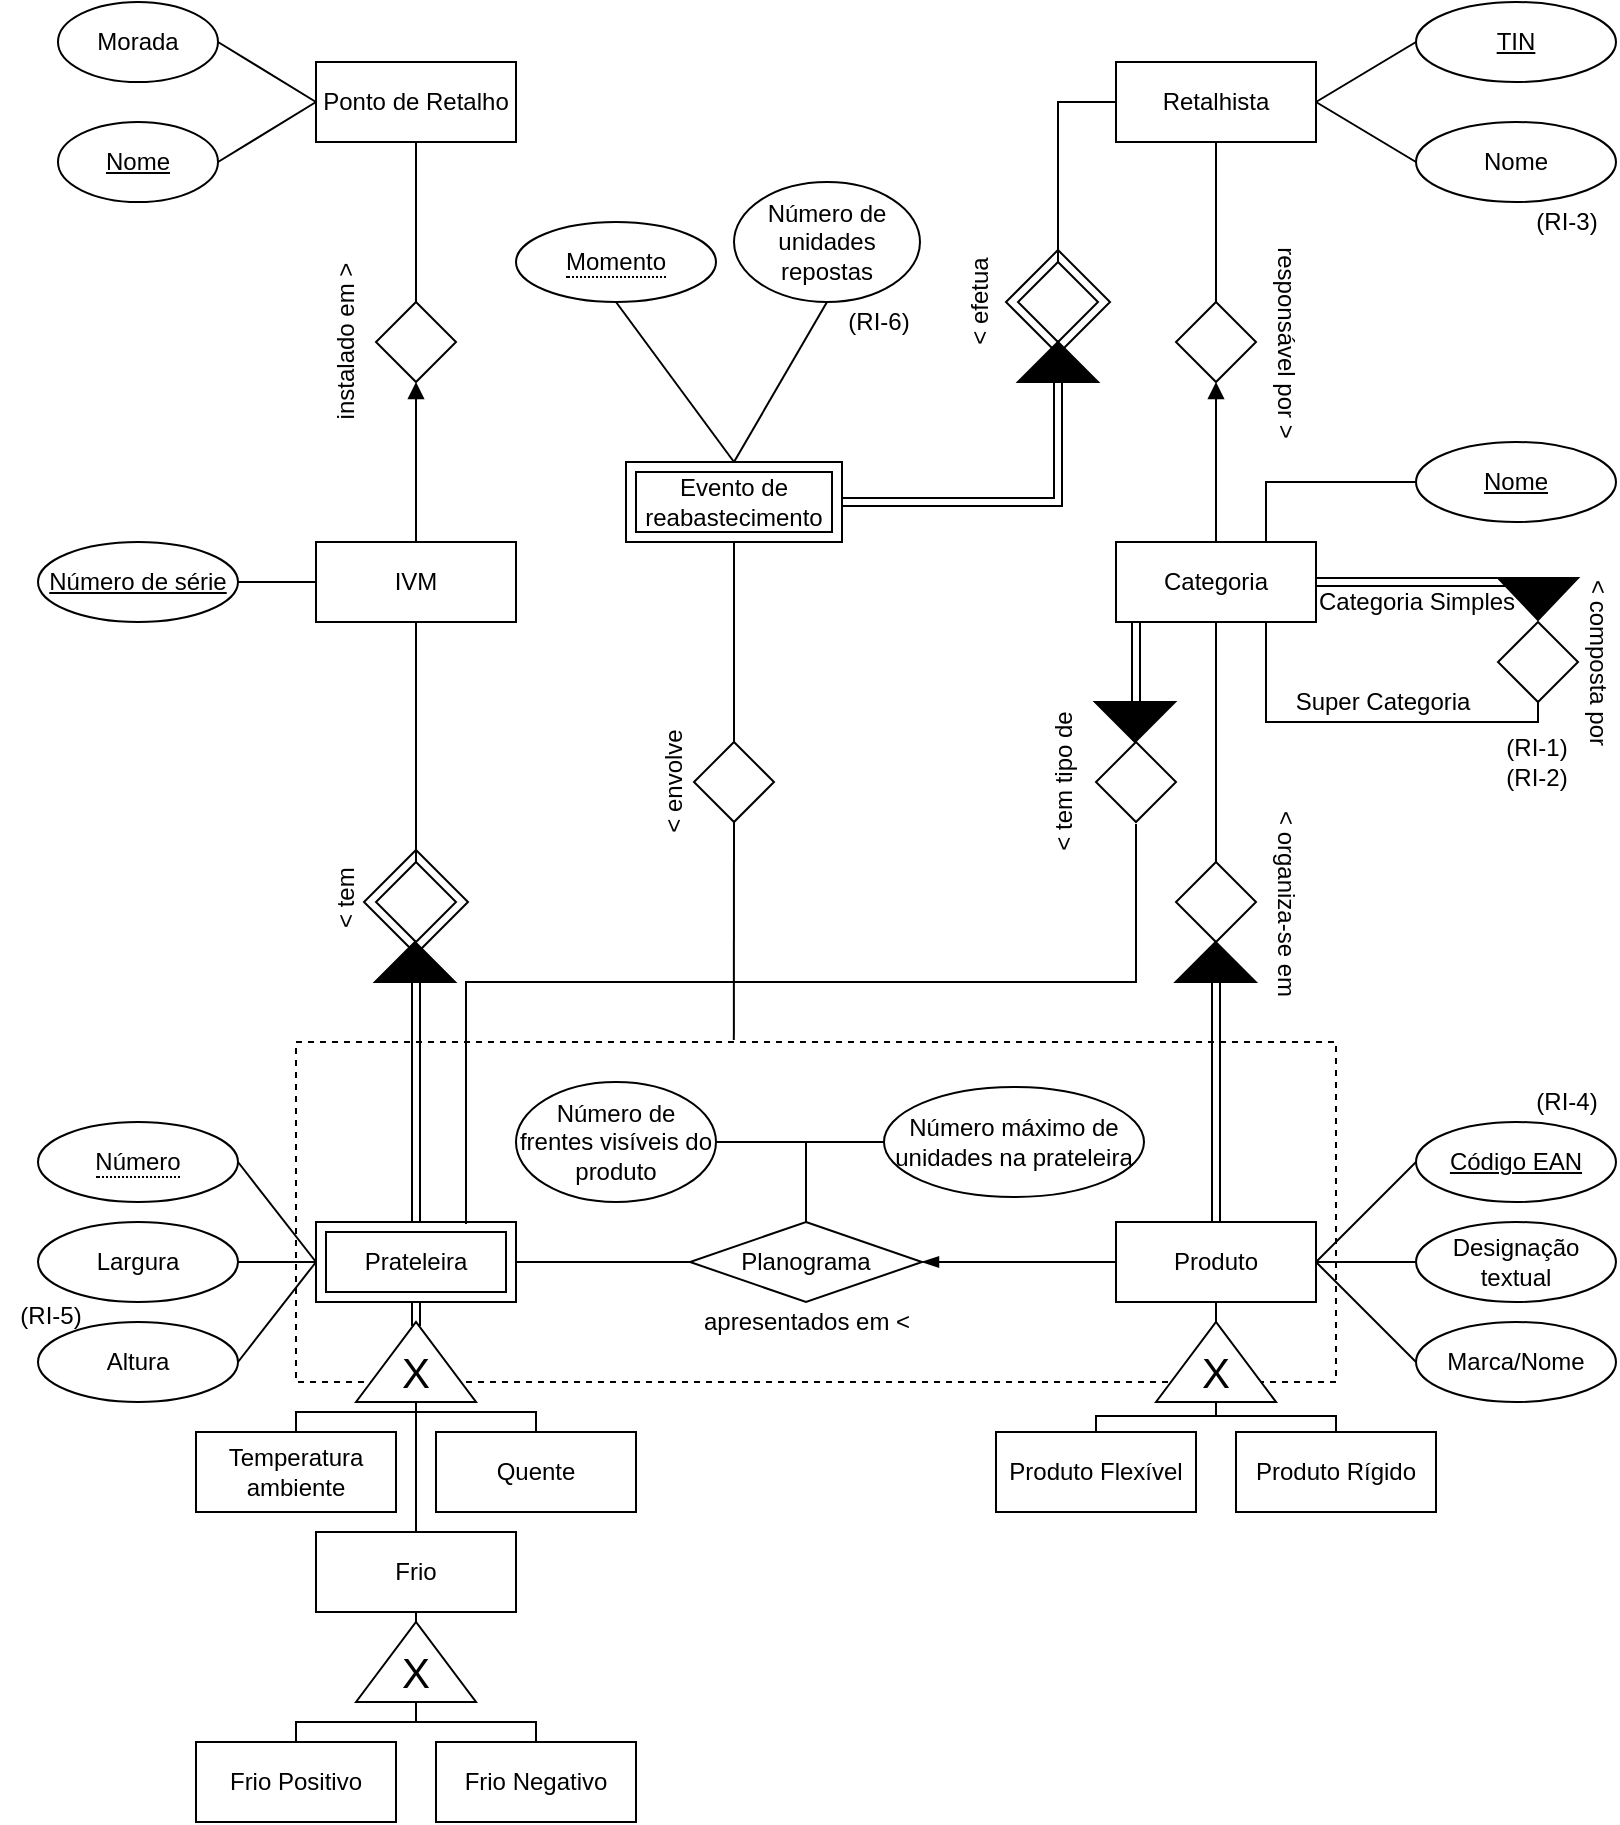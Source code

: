 <mxfile version="18.1.3" type="onedrive"><diagram id="QhGVDh8WzFcX7Islgv69" name="Page-1"><mxGraphModel grid="1" page="1" gridSize="10" guides="1" tooltips="1" connect="1" arrows="1" fold="1" pageScale="1" pageWidth="827" pageHeight="1169" math="0" shadow="0"><root><mxCell id="0"/><mxCell id="1" parent="0"/><mxCell id="woYghEi_K-ek2vVddmrk-4" value="" style="rhombus;whiteSpace=wrap;html=1;" vertex="1" parent="1"><mxGeometry x="503" y="254" width="52" height="52" as="geometry"/></mxCell><mxCell id="woYghEi_K-ek2vVddmrk-3" value="" style="rhombus;whiteSpace=wrap;html=1;" vertex="1" parent="1"><mxGeometry x="182" y="554" width="52" height="52" as="geometry"/></mxCell><mxCell id="_OHr9AYeEkgx-sSo9YIm-2" value="" style="whiteSpace=wrap;html=1;align=center;dashed=1;glass=0;fillColor=none;" vertex="1" parent="1"><mxGeometry x="148" y="650" width="520" height="170" as="geometry"/></mxCell><mxCell id="6gniBgnM8g4DLwfCzwTO-9" value="" style="endArrow=none;html=1;rounded=0;entryX=1;entryY=0.5;entryDx=0;entryDy=0;exitX=0;exitY=0.5;exitDx=0;exitDy=0;startArrow=none;" edge="1" parent="1" source="6gniBgnM8g4DLwfCzwTO-57" target="6gniBgnM8g4DLwfCzwTO-47"><mxGeometry width="50" height="50" relative="1" as="geometry"><mxPoint x="208" y="-55" as="sourcePoint"/><mxPoint x="208" y="-115" as="targetPoint"/><Array as="points"/></mxGeometry></mxCell><mxCell id="6gniBgnM8g4DLwfCzwTO-10" value="" style="rhombus;whiteSpace=wrap;html=1;" vertex="1" parent="1"><mxGeometry x="188" y="280" width="40" height="40" as="geometry"/></mxCell><mxCell id="6gniBgnM8g4DLwfCzwTO-12" value="" style="endArrow=block;html=1;rounded=0;exitX=0.5;exitY=0;exitDx=0;exitDy=0;entryX=0.5;entryY=1;entryDx=0;entryDy=0;" edge="1" parent="1" source="6gniBgnM8g4DLwfCzwTO-57" target="6gniBgnM8g4DLwfCzwTO-10"><mxGeometry width="50" height="50" relative="1" as="geometry"><mxPoint x="258" y="45" as="sourcePoint"/><mxPoint x="208" y="340" as="targetPoint"/></mxGeometry></mxCell><mxCell id="6gniBgnM8g4DLwfCzwTO-15" value="instalado em &amp;gt;" style="text;html=1;align=center;verticalAlign=middle;resizable=0;points=[];autosize=1;strokeColor=none;fillColor=none;rotation=270;" vertex="1" parent="1"><mxGeometry x="128" y="290" width="90" height="20" as="geometry"/></mxCell><mxCell id="6gniBgnM8g4DLwfCzwTO-18" value="" style="endArrow=none;html=1;rounded=0;entryX=0;entryY=0.5;entryDx=0;entryDy=0;exitX=1;exitY=0.5;exitDx=0;exitDy=0;" edge="1" parent="1" source="6gniBgnM8g4DLwfCzwTO-49" target="6gniBgnM8g4DLwfCzwTO-58"><mxGeometry width="50" height="50" relative="1" as="geometry"><mxPoint x="478" y="-35" as="sourcePoint"/><mxPoint x="488" y="25" as="targetPoint"/></mxGeometry></mxCell><mxCell id="6gniBgnM8g4DLwfCzwTO-20" value="" style="endArrow=none;html=1;rounded=0;entryX=1;entryY=0.5;entryDx=0;entryDy=0;exitX=0;exitY=0.5;exitDx=0;exitDy=0;" edge="1" parent="1" source="6gniBgnM8g4DLwfCzwTO-58" target="6gniBgnM8g4DLwfCzwTO-50"><mxGeometry width="50" height="50" relative="1" as="geometry"><mxPoint x="548" y="25" as="sourcePoint"/><mxPoint x="568" y="-35" as="targetPoint"/></mxGeometry></mxCell><mxCell id="6gniBgnM8g4DLwfCzwTO-27" value="" style="endArrow=none;html=1;rounded=0;entryX=0.5;entryY=0;entryDx=0;entryDy=0;shape=link;" edge="1" parent="1" target="6gniBgnM8g4DLwfCzwTO-52"><mxGeometry width="50" height="50" relative="1" as="geometry"><mxPoint x="208" y="620" as="sourcePoint"/><mxPoint x="189" y="730" as="targetPoint"/></mxGeometry></mxCell><mxCell id="6gniBgnM8g4DLwfCzwTO-31" value="&lt;div&gt;&amp;nbsp;&amp;lt; tem&lt;br&gt;&lt;/div&gt;" style="text;html=1;align=center;verticalAlign=middle;resizable=0;points=[];autosize=1;strokeColor=none;fillColor=none;rotation=270;" vertex="1" parent="1"><mxGeometry x="148" y="570" width="50" height="20" as="geometry"/></mxCell><mxCell id="6gniBgnM8g4DLwfCzwTO-33" value="" style="endArrow=none;html=1;rounded=0;entryX=0.5;entryY=1;entryDx=0;entryDy=0;exitX=0.5;exitY=0;exitDx=0;exitDy=0;" edge="1" parent="1" source="6gniBgnM8g4DLwfCzwTO-10" target="6gniBgnM8g4DLwfCzwTO-58"><mxGeometry width="50" height="50" relative="1" as="geometry"><mxPoint x="383" y="44.5" as="sourcePoint"/><mxPoint x="463" y="45" as="targetPoint"/></mxGeometry></mxCell><mxCell id="6gniBgnM8g4DLwfCzwTO-37" value="" style="endArrow=none;html=1;rounded=0;fontColor=none;entryX=1;entryY=0.5;entryDx=0;entryDy=0;exitX=0;exitY=0.5;exitDx=0;exitDy=0;" edge="1" parent="1" source="6gniBgnM8g4DLwfCzwTO-52" target="6gniBgnM8g4DLwfCzwTO-54"><mxGeometry width="50" height="50" relative="1" as="geometry"><mxPoint x="260.5" y="765" as="sourcePoint"/><mxPoint x="305.5" y="710" as="targetPoint"/></mxGeometry></mxCell><mxCell id="6gniBgnM8g4DLwfCzwTO-38" value="" style="endArrow=none;html=1;rounded=0;fontColor=none;entryX=1;entryY=0.5;entryDx=0;entryDy=0;exitX=0;exitY=0.5;exitDx=0;exitDy=0;" edge="1" parent="1" source="6gniBgnM8g4DLwfCzwTO-52" target="6gniBgnM8g4DLwfCzwTO-55"><mxGeometry width="50" height="50" relative="1" as="geometry"><mxPoint x="260.5" y="765" as="sourcePoint"/><mxPoint x="305.5" y="765" as="targetPoint"/><Array as="points"/></mxGeometry></mxCell><mxCell id="6gniBgnM8g4DLwfCzwTO-40" value="" style="endArrow=none;html=1;rounded=0;fontColor=none;entryX=1;entryY=0.5;entryDx=0;entryDy=0;exitX=0;exitY=0.5;exitDx=0;exitDy=0;" edge="1" parent="1" source="6gniBgnM8g4DLwfCzwTO-52" target="6gniBgnM8g4DLwfCzwTO-56"><mxGeometry width="50" height="50" relative="1" as="geometry"><mxPoint x="260.5" y="765" as="sourcePoint"/><mxPoint x="305.5" y="820" as="targetPoint"/></mxGeometry></mxCell><mxCell id="6gniBgnM8g4DLwfCzwTO-47" value="Número de série" style="ellipse;whiteSpace=wrap;html=1;align=center;fontStyle=4;labelBackgroundColor=none;labelBorderColor=none;fontColor=none;" vertex="1" parent="1"><mxGeometry x="19" y="400" width="100" height="40" as="geometry"/></mxCell><mxCell id="6gniBgnM8g4DLwfCzwTO-49" value="&lt;div&gt;Nome&lt;/div&gt;" style="ellipse;whiteSpace=wrap;html=1;align=center;fontStyle=4;labelBackgroundColor=none;labelBorderColor=none;fontColor=none;" vertex="1" parent="1"><mxGeometry x="29" y="190" width="80" height="40" as="geometry"/></mxCell><mxCell id="6gniBgnM8g4DLwfCzwTO-50" value="Morada" style="ellipse;whiteSpace=wrap;html=1;align=center;labelBackgroundColor=none;labelBorderColor=none;fontColor=none;" vertex="1" parent="1"><mxGeometry x="29" y="130" width="80" height="40" as="geometry"/></mxCell><mxCell id="6gniBgnM8g4DLwfCzwTO-52" value="&lt;div&gt;Prateleira&lt;/div&gt;" style="shape=ext;margin=3;double=1;whiteSpace=wrap;html=1;align=center;labelBackgroundColor=none;labelBorderColor=none;fontColor=none;" vertex="1" parent="1"><mxGeometry x="158" y="740" width="100" height="40" as="geometry"/></mxCell><mxCell id="6gniBgnM8g4DLwfCzwTO-54" value="&lt;span style=&quot;border-bottom: 1px dotted&quot;&gt;Número&lt;br&gt;&lt;/span&gt;" style="ellipse;whiteSpace=wrap;html=1;align=center;labelBackgroundColor=none;labelBorderColor=none;fontColor=none;" vertex="1" parent="1"><mxGeometry x="19" y="690" width="100" height="40" as="geometry"/></mxCell><mxCell id="6gniBgnM8g4DLwfCzwTO-55" value="Largura" style="ellipse;whiteSpace=wrap;html=1;align=center;labelBackgroundColor=none;labelBorderColor=none;fontColor=none;" vertex="1" parent="1"><mxGeometry x="19" y="740" width="100" height="40" as="geometry"/></mxCell><mxCell id="6gniBgnM8g4DLwfCzwTO-56" value="Altura" style="ellipse;whiteSpace=wrap;html=1;align=center;labelBackgroundColor=none;labelBorderColor=none;fontColor=none;" vertex="1" parent="1"><mxGeometry x="19" y="790" width="100" height="40" as="geometry"/></mxCell><mxCell id="6gniBgnM8g4DLwfCzwTO-58" value="Ponto de Retalho" style="whiteSpace=wrap;html=1;align=center;labelBackgroundColor=none;labelBorderColor=none;fontColor=none;" vertex="1" parent="1"><mxGeometry x="158" y="160" width="100" height="40" as="geometry"/></mxCell><mxCell id="6gniBgnM8g4DLwfCzwTO-70" value="" style="group" connectable="0" vertex="1" parent="1"><mxGeometry x="178" y="790" width="60" height="40" as="geometry"/></mxCell><mxCell id="6gniBgnM8g4DLwfCzwTO-66" value="" style="verticalLabelPosition=bottom;verticalAlign=top;html=1;shape=mxgraph.basic.acute_triangle;dx=0.5;labelBackgroundColor=none;labelBorderColor=none;fontColor=default;" vertex="1" parent="6gniBgnM8g4DLwfCzwTO-70"><mxGeometry width="60" height="40" as="geometry"/></mxCell><mxCell id="6gniBgnM8g4DLwfCzwTO-71" value="X" style="text;html=1;strokeColor=none;fillColor=none;align=center;verticalAlign=middle;whiteSpace=wrap;rounded=0;labelBackgroundColor=none;labelBorderColor=none;fontSize=21;fontColor=default;" vertex="1" parent="6gniBgnM8g4DLwfCzwTO-70"><mxGeometry y="10" width="60" height="30" as="geometry"/></mxCell><mxCell id="6gniBgnM8g4DLwfCzwTO-72" value="" style="endArrow=none;html=1;rounded=0;fontSize=21;fontColor=default;entryX=0.5;entryY=1;entryDx=0;entryDy=0;" edge="1" parent="1" source="6gniBgnM8g4DLwfCzwTO-74" target="6gniBgnM8g4DLwfCzwTO-71"><mxGeometry width="50" height="50" relative="1" as="geometry"><mxPoint x="148" y="885" as="sourcePoint"/><mxPoint x="218" y="845" as="targetPoint"/><Array as="points"><mxPoint x="148" y="835"/><mxPoint x="208" y="835"/></Array></mxGeometry></mxCell><mxCell id="6gniBgnM8g4DLwfCzwTO-74" value="&lt;div&gt;Temperatura ambiente&lt;br&gt;&lt;/div&gt;" style="whiteSpace=wrap;html=1;align=center;labelBackgroundColor=none;labelBorderColor=none;fontSize=12;fontColor=default;" vertex="1" parent="1"><mxGeometry x="98" y="845" width="100" height="40" as="geometry"/></mxCell><mxCell id="6gniBgnM8g4DLwfCzwTO-75" value="Quente" style="whiteSpace=wrap;html=1;align=center;labelBackgroundColor=none;labelBorderColor=none;fontSize=12;fontColor=default;" vertex="1" parent="1"><mxGeometry x="218" y="845" width="100" height="40" as="geometry"/></mxCell><mxCell id="6gniBgnM8g4DLwfCzwTO-76" value="" style="endArrow=none;html=1;rounded=0;fontSize=12;fontColor=default;exitX=0.5;exitY=0;exitDx=0;exitDy=0;" edge="1" parent="1" source="6gniBgnM8g4DLwfCzwTO-75"><mxGeometry width="50" height="50" relative="1" as="geometry"><mxPoint x="338" y="865" as="sourcePoint"/><mxPoint x="208" y="830" as="targetPoint"/><Array as="points"><mxPoint x="268" y="835"/><mxPoint x="208" y="835"/></Array></mxGeometry></mxCell><mxCell id="6gniBgnM8g4DLwfCzwTO-77" value="" style="endArrow=none;html=1;rounded=0;fontSize=12;fontColor=default;startArrow=none;" edge="1" parent="1" source="6gniBgnM8g4DLwfCzwTO-78"><mxGeometry width="50" height="50" relative="1" as="geometry"><mxPoint x="208" y="965" as="sourcePoint"/><mxPoint x="208" y="830" as="targetPoint"/></mxGeometry></mxCell><mxCell id="6gniBgnM8g4DLwfCzwTO-80" value="&lt;div&gt;Frio Positivo&lt;/div&gt;" style="whiteSpace=wrap;html=1;align=center;labelBackgroundColor=none;labelBorderColor=none;fontSize=12;fontColor=default;" vertex="1" parent="1"><mxGeometry x="98" y="1000" width="100" height="40" as="geometry"/></mxCell><mxCell id="6gniBgnM8g4DLwfCzwTO-82" value="Frio Negativo" style="whiteSpace=wrap;html=1;align=center;labelBackgroundColor=none;labelBorderColor=none;fontSize=12;fontColor=default;direction=west;" vertex="1" parent="1"><mxGeometry x="218" y="1000" width="100" height="40" as="geometry"/></mxCell><mxCell id="6gniBgnM8g4DLwfCzwTO-84" value="" style="group" connectable="0" vertex="1" parent="1"><mxGeometry x="178" y="940" width="60" height="40" as="geometry"/></mxCell><mxCell id="6gniBgnM8g4DLwfCzwTO-85" value="" style="verticalLabelPosition=bottom;verticalAlign=top;html=1;shape=mxgraph.basic.acute_triangle;dx=0.5;labelBackgroundColor=none;labelBorderColor=none;fontColor=default;" vertex="1" parent="6gniBgnM8g4DLwfCzwTO-84"><mxGeometry width="60" height="40" as="geometry"/></mxCell><mxCell id="6gniBgnM8g4DLwfCzwTO-86" value="X" style="text;html=1;strokeColor=none;fillColor=none;align=center;verticalAlign=middle;whiteSpace=wrap;rounded=0;labelBackgroundColor=none;labelBorderColor=none;fontSize=21;fontColor=default;" vertex="1" parent="6gniBgnM8g4DLwfCzwTO-84"><mxGeometry y="10" width="60" height="30" as="geometry"/></mxCell><mxCell id="6gniBgnM8g4DLwfCzwTO-87" value="" style="endArrow=none;html=1;rounded=0;fontSize=12;fontColor=default;exitX=0.5;exitY=0;exitDx=0;exitDy=0;entryX=0.5;entryY=1;entryDx=0;entryDy=0;" edge="1" parent="1" source="6gniBgnM8g4DLwfCzwTO-80" target="6gniBgnM8g4DLwfCzwTO-86"><mxGeometry width="50" height="50" relative="1" as="geometry"><mxPoint x="158" y="1040" as="sourcePoint"/><mxPoint x="208" y="990" as="targetPoint"/><Array as="points"><mxPoint x="148" y="990"/><mxPoint x="208" y="990"/></Array></mxGeometry></mxCell><mxCell id="6gniBgnM8g4DLwfCzwTO-78" value="Frio" style="whiteSpace=wrap;html=1;align=center;labelBackgroundColor=none;labelBorderColor=none;fontSize=12;fontColor=default;direction=west;" vertex="1" parent="1"><mxGeometry x="158" y="895" width="100" height="40" as="geometry"/></mxCell><mxCell id="6gniBgnM8g4DLwfCzwTO-89" value="" style="endArrow=none;html=1;rounded=0;fontSize=12;fontColor=default;entryX=0.5;entryY=1;entryDx=0;entryDy=0;" edge="1" parent="1" target="6gniBgnM8g4DLwfCzwTO-86"><mxGeometry width="50" height="50" relative="1" as="geometry"><mxPoint x="268" y="1000" as="sourcePoint"/><mxPoint x="208" y="990" as="targetPoint"/><Array as="points"><mxPoint x="268" y="990"/><mxPoint x="208" y="990"/></Array></mxGeometry></mxCell><mxCell id="6gniBgnM8g4DLwfCzwTO-93" value="Produto" style="whiteSpace=wrap;html=1;align=center;labelBackgroundColor=none;labelBorderColor=none;fontSize=12;fontColor=default;" vertex="1" parent="1"><mxGeometry x="558" y="740" width="100" height="40" as="geometry"/></mxCell><mxCell id="6gniBgnM8g4DLwfCzwTO-94" value="&lt;div&gt;Código EAN&lt;/div&gt;" style="ellipse;whiteSpace=wrap;html=1;align=center;fontStyle=4;labelBackgroundColor=none;labelBorderColor=none;fontSize=12;fontColor=default;" vertex="1" parent="1"><mxGeometry x="708" y="690" width="100" height="40" as="geometry"/></mxCell><mxCell id="6gniBgnM8g4DLwfCzwTO-96" value="Designação textual" style="ellipse;whiteSpace=wrap;html=1;align=center;labelBackgroundColor=none;labelBorderColor=none;fontSize=12;fontColor=default;" vertex="1" parent="1"><mxGeometry x="708" y="740" width="100" height="40" as="geometry"/></mxCell><mxCell id="6gniBgnM8g4DLwfCzwTO-97" value="Marca/Nome" style="ellipse;whiteSpace=wrap;html=1;align=center;labelBackgroundColor=none;labelBorderColor=none;fontSize=12;fontColor=default;" vertex="1" parent="1"><mxGeometry x="708" y="790" width="100" height="40" as="geometry"/></mxCell><mxCell id="6gniBgnM8g4DLwfCzwTO-101" value="" style="endArrow=none;html=1;rounded=0;fontColor=none;entryX=0;entryY=0.5;entryDx=0;entryDy=0;exitX=1;exitY=0.5;exitDx=0;exitDy=0;" edge="1" parent="1"><mxGeometry width="50" height="50" relative="1" as="geometry"><mxPoint x="658" y="760" as="sourcePoint"/><mxPoint x="708" y="710" as="targetPoint"/></mxGeometry></mxCell><mxCell id="6gniBgnM8g4DLwfCzwTO-102" value="" style="endArrow=none;html=1;rounded=0;fontColor=none;entryX=0;entryY=0.5;entryDx=0;entryDy=0;exitX=1;exitY=0.5;exitDx=0;exitDy=0;" edge="1" parent="1"><mxGeometry width="50" height="50" relative="1" as="geometry"><mxPoint x="658" y="760" as="sourcePoint"/><mxPoint x="708" y="760" as="targetPoint"/><Array as="points"><mxPoint x="688" y="760"/></Array></mxGeometry></mxCell><mxCell id="6gniBgnM8g4DLwfCzwTO-103" value="" style="endArrow=none;html=1;rounded=0;fontColor=none;entryX=0;entryY=0.5;entryDx=0;entryDy=0;exitX=1;exitY=0.5;exitDx=0;exitDy=0;" edge="1" parent="1"><mxGeometry width="50" height="50" relative="1" as="geometry"><mxPoint x="658" y="760" as="sourcePoint"/><mxPoint x="708" y="810" as="targetPoint"/></mxGeometry></mxCell><mxCell id="6gniBgnM8g4DLwfCzwTO-104" value="" style="group;rotation=180;" connectable="0" vertex="1" parent="1"><mxGeometry x="578" y="790" width="60" height="40" as="geometry"/></mxCell><mxCell id="6gniBgnM8g4DLwfCzwTO-105" value="" style="verticalLabelPosition=bottom;verticalAlign=top;html=1;shape=mxgraph.basic.acute_triangle;dx=0.5;labelBackgroundColor=none;labelBorderColor=none;fontColor=default;" vertex="1" parent="6gniBgnM8g4DLwfCzwTO-104"><mxGeometry width="60" height="40" as="geometry"/></mxCell><mxCell id="6gniBgnM8g4DLwfCzwTO-106" value="X" style="text;html=1;strokeColor=none;fillColor=none;align=center;verticalAlign=middle;whiteSpace=wrap;rounded=0;labelBackgroundColor=none;labelBorderColor=none;fontSize=21;fontColor=default;" vertex="1" parent="6gniBgnM8g4DLwfCzwTO-104"><mxGeometry y="10" width="60" height="30" as="geometry"/></mxCell><mxCell id="6gniBgnM8g4DLwfCzwTO-107" value="Produto Flexível" style="whiteSpace=wrap;html=1;align=center;labelBackgroundColor=none;labelBorderColor=none;fontSize=12;fontColor=default;" vertex="1" parent="1"><mxGeometry x="498" y="845" width="100" height="40" as="geometry"/></mxCell><mxCell id="6gniBgnM8g4DLwfCzwTO-108" value="Produto Rígido" style="whiteSpace=wrap;html=1;align=center;labelBackgroundColor=none;labelBorderColor=none;fontSize=12;fontColor=default;" vertex="1" parent="1"><mxGeometry x="618" y="845" width="100" height="40" as="geometry"/></mxCell><mxCell id="6gniBgnM8g4DLwfCzwTO-109" value="" style="endArrow=none;html=1;rounded=0;fontSize=12;fontColor=default;exitX=0.5;exitY=0;exitDx=0;exitDy=0;" edge="1" parent="1" source="6gniBgnM8g4DLwfCzwTO-108"><mxGeometry width="50" height="50" relative="1" as="geometry"><mxPoint x="669" y="850" as="sourcePoint"/><mxPoint x="608" y="830" as="targetPoint"/><Array as="points"><mxPoint x="668" y="837"/><mxPoint x="629" y="837"/><mxPoint x="608" y="837"/></Array></mxGeometry></mxCell><mxCell id="6gniBgnM8g4DLwfCzwTO-110" value="" style="endArrow=none;html=1;rounded=0;fontSize=12;fontColor=default;startArrow=none;exitX=0.5;exitY=0;exitDx=0;exitDy=0;" edge="1" parent="1" source="6gniBgnM8g4DLwfCzwTO-107"><mxGeometry width="50" height="50" relative="1" as="geometry"><mxPoint x="549" y="850" as="sourcePoint"/><mxPoint x="608" y="830" as="targetPoint"/><Array as="points"><mxPoint x="548" y="837"/><mxPoint x="608" y="837"/></Array></mxGeometry></mxCell><mxCell id="6gniBgnM8g4DLwfCzwTO-128" value="" style="rhombus;whiteSpace=wrap;html=1;" vertex="1" parent="1"><mxGeometry x="588" y="560" width="40" height="40" as="geometry"/></mxCell><mxCell id="6gniBgnM8g4DLwfCzwTO-130" value="" style="endArrow=none;html=1;rounded=0;fontSize=12;fontColor=default;exitX=0.5;exitY=0;exitDx=0;exitDy=0;shape=link;" edge="1" parent="1" source="6gniBgnM8g4DLwfCzwTO-93"><mxGeometry width="50" height="50" relative="1" as="geometry"><mxPoint x="629" y="100" as="sourcePoint"/><mxPoint x="608" y="620" as="targetPoint"/></mxGeometry></mxCell><mxCell id="6gniBgnM8g4DLwfCzwTO-131" value="&lt;div&gt;&amp;lt; organiza-se em&lt;br&gt;&lt;/div&gt;" style="edgeLabel;html=1;align=center;verticalAlign=middle;resizable=0;points=[];fontSize=12;fontColor=default;rotation=90;" connectable="0" vertex="1" parent="6gniBgnM8g4DLwfCzwTO-130"><mxGeometry x="0.533" y="1" relative="1" as="geometry"><mxPoint x="36" y="-68" as="offset"/></mxGeometry></mxCell><mxCell id="uRzcGPV3_fTpoqMCWfn2-1" value="&lt;div&gt;Retalhista&lt;/div&gt;" style="whiteSpace=wrap;html=1;align=center;" vertex="1" parent="1"><mxGeometry x="558" y="160" width="100" height="40" as="geometry"/></mxCell><mxCell id="uRzcGPV3_fTpoqMCWfn2-2" value="&lt;div&gt;Nome&lt;/div&gt;" style="ellipse;whiteSpace=wrap;html=1;align=center;" vertex="1" parent="1"><mxGeometry x="708" y="190" width="100" height="40" as="geometry"/></mxCell><mxCell id="uRzcGPV3_fTpoqMCWfn2-3" value="TIN" style="ellipse;whiteSpace=wrap;html=1;align=center;fontStyle=4;" vertex="1" parent="1"><mxGeometry x="708" y="130" width="100" height="40" as="geometry"/></mxCell><mxCell id="uRzcGPV3_fTpoqMCWfn2-5" value="" style="endArrow=none;html=1;rounded=0;fontColor=none;entryX=0;entryY=0.5;entryDx=0;entryDy=0;exitX=1;exitY=0.5;exitDx=0;exitDy=0;" edge="1" parent="1" source="uRzcGPV3_fTpoqMCWfn2-1" target="uRzcGPV3_fTpoqMCWfn2-3"><mxGeometry width="50" height="50" relative="1" as="geometry"><mxPoint x="658" y="180" as="sourcePoint"/><mxPoint x="708" y="155" as="targetPoint"/></mxGeometry></mxCell><mxCell id="uRzcGPV3_fTpoqMCWfn2-6" value="" style="endArrow=none;html=1;rounded=0;fontColor=none;entryX=0;entryY=0.5;entryDx=0;entryDy=0;exitX=1;exitY=0.5;exitDx=0;exitDy=0;" edge="1" parent="1" source="uRzcGPV3_fTpoqMCWfn2-1" target="uRzcGPV3_fTpoqMCWfn2-2"><mxGeometry width="50" height="50" relative="1" as="geometry"><mxPoint x="658" y="190" as="sourcePoint"/><mxPoint x="708" y="205" as="targetPoint"/></mxGeometry></mxCell><mxCell id="uRzcGPV3_fTpoqMCWfn2-7" value="" style="rhombus;whiteSpace=wrap;html=1;" vertex="1" parent="1"><mxGeometry x="588" y="280" width="40" height="40" as="geometry"/></mxCell><mxCell id="uRzcGPV3_fTpoqMCWfn2-9" value="" style="endArrow=none;html=1;rounded=0;strokeColor=default;exitX=0.5;exitY=0;exitDx=0;exitDy=0;entryX=0.5;entryY=1;entryDx=0;entryDy=0;" edge="1" parent="1" source="uRzcGPV3_fTpoqMCWfn2-7" target="uRzcGPV3_fTpoqMCWfn2-1"><mxGeometry relative="1" as="geometry"><mxPoint x="608" y="120" as="sourcePoint"/><mxPoint x="688" y="200" as="targetPoint"/></mxGeometry></mxCell><mxCell id="uRzcGPV3_fTpoqMCWfn2-13" value="Número de unidades repostas" style="ellipse;whiteSpace=wrap;html=1;align=center;" vertex="1" parent="1"><mxGeometry x="367" y="220" width="93" height="60" as="geometry"/></mxCell><mxCell id="uRzcGPV3_fTpoqMCWfn2-16" value="&lt;div&gt;Planograma&lt;/div&gt;" style="rhombus;whiteSpace=wrap;html=1;" vertex="1" parent="1"><mxGeometry x="345" y="740" width="116" height="40" as="geometry"/></mxCell><mxCell id="uRzcGPV3_fTpoqMCWfn2-17" value="" style="endArrow=none;html=1;rounded=0;entryX=0;entryY=0.5;entryDx=0;entryDy=0;startArrow=blockThin;startFill=1;" edge="1" parent="1" source="uRzcGPV3_fTpoqMCWfn2-16" target="6gniBgnM8g4DLwfCzwTO-93"><mxGeometry width="50" height="50" relative="1" as="geometry"><mxPoint x="383" y="599.5" as="sourcePoint"/><mxPoint x="468" y="600" as="targetPoint"/><Array as="points"/></mxGeometry></mxCell><mxCell id="uRzcGPV3_fTpoqMCWfn2-18" value="apresentados em &amp;lt;" style="text;html=1;align=center;verticalAlign=middle;resizable=0;points=[];autosize=1;strokeColor=none;fillColor=none;" vertex="1" parent="1"><mxGeometry x="343" y="780" width="120" height="20" as="geometry"/></mxCell><mxCell id="uRzcGPV3_fTpoqMCWfn2-19" value="" style="endArrow=none;html=1;rounded=0;exitX=0;exitY=0.5;exitDx=0;exitDy=0;entryX=1;entryY=0.5;entryDx=0;entryDy=0;" edge="1" parent="1" source="uRzcGPV3_fTpoqMCWfn2-16" target="6gniBgnM8g4DLwfCzwTO-52"><mxGeometry width="50" height="50" relative="1" as="geometry"><mxPoint x="393" y="610" as="sourcePoint"/><mxPoint x="238" y="740" as="targetPoint"/><Array as="points"/></mxGeometry></mxCell><mxCell id="6gniBgnM8g4DLwfCzwTO-26" value="" style="rhombus;whiteSpace=wrap;html=1;" vertex="1" parent="1"><mxGeometry x="188" y="560" width="40" height="40" as="geometry"/></mxCell><mxCell id="_OHr9AYeEkgx-sSo9YIm-5" value="Número de frentes visíveis do produto" style="ellipse;whiteSpace=wrap;html=1;align=center;glass=0;fillColor=none;" vertex="1" parent="1"><mxGeometry x="258" y="670" width="100" height="60" as="geometry"/></mxCell><mxCell id="_OHr9AYeEkgx-sSo9YIm-6" value="Número máximo de unidades na prateleira" style="ellipse;whiteSpace=wrap;html=1;align=center;glass=0;fillColor=none;" vertex="1" parent="1"><mxGeometry x="442" y="672.5" width="130" height="55" as="geometry"/></mxCell><mxCell id="_OHr9AYeEkgx-sSo9YIm-7" value="" style="endArrow=none;html=1;rounded=0;exitX=1;exitY=0.5;exitDx=0;exitDy=0;entryX=0.5;entryY=0;entryDx=0;entryDy=0;" edge="1" parent="1" source="_OHr9AYeEkgx-sSo9YIm-5" target="uRzcGPV3_fTpoqMCWfn2-16"><mxGeometry relative="1" as="geometry"><mxPoint x="358" y="840" as="sourcePoint"/><mxPoint x="518" y="840" as="targetPoint"/><Array as="points"><mxPoint x="403" y="700"/></Array></mxGeometry></mxCell><mxCell id="_OHr9AYeEkgx-sSo9YIm-8" value="" style="endArrow=none;html=1;rounded=0;exitX=0.5;exitY=0;exitDx=0;exitDy=0;entryX=0;entryY=0.5;entryDx=0;entryDy=0;" edge="1" parent="1" source="uRzcGPV3_fTpoqMCWfn2-16" target="_OHr9AYeEkgx-sSo9YIm-6"><mxGeometry relative="1" as="geometry"><mxPoint x="358" y="840" as="sourcePoint"/><mxPoint x="518" y="840" as="targetPoint"/><Array as="points"><mxPoint x="403" y="700"/></Array></mxGeometry></mxCell><mxCell id="6gniBgnM8g4DLwfCzwTO-57" value="IVM" style="whiteSpace=wrap;html=1;align=center;labelBackgroundColor=none;labelBorderColor=none;fontColor=none;" vertex="1" parent="1"><mxGeometry x="158" y="400" width="100" height="40" as="geometry"/></mxCell><mxCell id="_OHr9AYeEkgx-sSo9YIm-9" value="" style="endArrow=none;html=1;rounded=0;entryX=0.5;entryY=1;entryDx=0;entryDy=0;exitX=0.5;exitY=0;exitDx=0;exitDy=0;" edge="1" parent="1" source="6gniBgnM8g4DLwfCzwTO-26" target="6gniBgnM8g4DLwfCzwTO-57"><mxGeometry width="50" height="50" relative="1" as="geometry"><mxPoint x="210" y="550" as="sourcePoint"/><mxPoint x="139" y="480" as="targetPoint"/><Array as="points"/></mxGeometry></mxCell><mxCell id="_OHr9AYeEkgx-sSo9YIm-13" value="Categoria" style="whiteSpace=wrap;html=1;align=center;labelBackgroundColor=none;labelBorderColor=none;fontSize=12;fontColor=default;" vertex="1" parent="1"><mxGeometry x="558" y="400" width="100" height="40" as="geometry"/></mxCell><mxCell id="_OHr9AYeEkgx-sSo9YIm-14" value="" style="rhombus;whiteSpace=wrap;html=1;" vertex="1" parent="1"><mxGeometry x="749" y="440" width="40" height="40" as="geometry"/></mxCell><mxCell id="_OHr9AYeEkgx-sSo9YIm-15" value="" style="endArrow=none;html=1;rounded=0;fontSize=12;fontColor=default;entryX=1;entryY=0.5;entryDx=0;entryDy=0;startArrow=block;startFill=1;shape=link;" edge="1" parent="1" target="_OHr9AYeEkgx-sSo9YIm-13"><mxGeometry relative="1" as="geometry"><mxPoint x="770" y="420" as="sourcePoint"/><mxPoint x="649" y="410" as="targetPoint"/><Array as="points"><mxPoint x="769" y="420"/></Array></mxGeometry></mxCell><mxCell id="_OHr9AYeEkgx-sSo9YIm-16" value="Categoria Simples" style="edgeLabel;html=1;align=center;verticalAlign=middle;resizable=0;points=[];fontSize=12;fontColor=default;" connectable="0" vertex="1" parent="_OHr9AYeEkgx-sSo9YIm-15"><mxGeometry x="0.659" relative="1" as="geometry"><mxPoint x="31" y="10" as="offset"/></mxGeometry></mxCell><mxCell id="_OHr9AYeEkgx-sSo9YIm-17" value="" style="endArrow=none;html=1;rounded=0;fontSize=12;fontColor=default;exitX=0.5;exitY=1;exitDx=0;exitDy=0;entryX=0.75;entryY=1;entryDx=0;entryDy=0;" edge="1" parent="1" source="_OHr9AYeEkgx-sSo9YIm-14" target="_OHr9AYeEkgx-sSo9YIm-13"><mxGeometry relative="1" as="geometry"><mxPoint x="463" y="470" as="sourcePoint"/><mxPoint x="633" y="500" as="targetPoint"/><Array as="points"><mxPoint x="769" y="490"/><mxPoint x="633" y="490"/></Array></mxGeometry></mxCell><mxCell id="_OHr9AYeEkgx-sSo9YIm-18" value="&lt;div&gt;Super Categoria&lt;/div&gt;" style="edgeLabel;html=1;align=center;verticalAlign=middle;resizable=0;points=[];fontSize=12;fontColor=default;" connectable="0" vertex="1" parent="_OHr9AYeEkgx-sSo9YIm-17"><mxGeometry x="-0.26" y="-1" relative="1" as="geometry"><mxPoint x="-16" y="-9" as="offset"/></mxGeometry></mxCell><mxCell id="_OHr9AYeEkgx-sSo9YIm-19" value="&amp;lt; composta por" style="text;html=1;align=center;verticalAlign=middle;resizable=0;points=[];autosize=1;strokeColor=none;fillColor=none;fontSize=12;fontColor=default;rotation=90;" vertex="1" parent="1"><mxGeometry x="749" y="450" width="100" height="20" as="geometry"/></mxCell><mxCell id="_OHr9AYeEkgx-sSo9YIm-20" value="Nome" style="ellipse;whiteSpace=wrap;html=1;align=center;fontStyle=4;labelBackgroundColor=none;labelBorderColor=none;fontSize=12;fontColor=default;" vertex="1" parent="1"><mxGeometry x="708" y="350" width="100" height="40" as="geometry"/></mxCell><mxCell id="_OHr9AYeEkgx-sSo9YIm-21" value="" style="endArrow=none;html=1;rounded=0;fontColor=none;entryX=0;entryY=0.5;entryDx=0;entryDy=0;exitX=0.75;exitY=0;exitDx=0;exitDy=0;" edge="1" parent="1" source="_OHr9AYeEkgx-sSo9YIm-13" target="_OHr9AYeEkgx-sSo9YIm-20"><mxGeometry width="50" height="50" relative="1" as="geometry"><mxPoint x="658" y="377" as="sourcePoint"/><mxPoint x="708" y="332" as="targetPoint"/><Array as="points"><mxPoint x="633" y="370"/></Array></mxGeometry></mxCell><mxCell id="_OHr9AYeEkgx-sSo9YIm-22" value="" style="endArrow=none;html=1;rounded=0;fontSize=12;fontColor=default;exitX=0.5;exitY=0;exitDx=0;exitDy=0;entryX=0.5;entryY=1;entryDx=0;entryDy=0;" edge="1" parent="1" source="6gniBgnM8g4DLwfCzwTO-128" target="_OHr9AYeEkgx-sSo9YIm-13"><mxGeometry width="50" height="50" relative="1" as="geometry"><mxPoint x="608" y="620" as="sourcePoint"/><mxPoint x="569" y="570" as="targetPoint"/></mxGeometry></mxCell><mxCell id="_OHr9AYeEkgx-sSo9YIm-25" value="" style="endArrow=none;html=1;rounded=0;strokeColor=default;exitX=0.5;exitY=1;exitDx=0;exitDy=0;entryX=0.5;entryY=0;entryDx=0;entryDy=0;startArrow=block;startFill=1;" edge="1" parent="1" source="uRzcGPV3_fTpoqMCWfn2-7" target="_OHr9AYeEkgx-sSo9YIm-13"><mxGeometry relative="1" as="geometry"><mxPoint x="619" y="390" as="sourcePoint"/><mxPoint x="618" y="330" as="targetPoint"/></mxGeometry></mxCell><mxCell id="15foe4X11rj6t5v8yNqI-13" style="edgeStyle=orthogonalEdgeStyle;rounded=0;orthogonalLoop=1;jettySize=auto;html=1;exitX=0;exitY=0;exitDx=30;exitDy=0;exitPerimeter=0;entryX=0.5;entryY=0.946;entryDx=0;entryDy=0;entryPerimeter=0;endArrow=block;shape=link;" edge="1" parent="1"><mxGeometry relative="1" as="geometry"><mxPoint x="208" y="792" as="sourcePoint"/><mxPoint x="208" y="779.84" as="targetPoint"/></mxGeometry></mxCell><mxCell id="15foe4X11rj6t5v8yNqI-14" style="edgeStyle=orthogonalEdgeStyle;rounded=0;orthogonalLoop=1;jettySize=auto;html=1;exitX=0;exitY=0;exitDx=30;exitDy=0;exitPerimeter=0;entryX=0.5;entryY=0;entryDx=0;entryDy=0;endArrow=none;endFill=0;" edge="1" parent="1" source="6gniBgnM8g4DLwfCzwTO-85" target="6gniBgnM8g4DLwfCzwTO-78"><mxGeometry relative="1" as="geometry"/></mxCell><mxCell id="15foe4X11rj6t5v8yNqI-15" value="" style="shape=mxgraph.arrows2.wedgeArrow;html=1;fillColor=#000000;bendable=0;rounded=0;endArrow=none;endFill=0;" edge="1" parent="1"><mxGeometry width="100" height="100" relative="1" as="geometry"><mxPoint x="607.83" y="620" as="sourcePoint"/><mxPoint x="607.83" y="600" as="targetPoint"/></mxGeometry></mxCell><mxCell id="15foe4X11rj6t5v8yNqI-16" style="edgeStyle=orthogonalEdgeStyle;rounded=0;orthogonalLoop=1;jettySize=auto;html=1;entryX=0.5;entryY=1;entryDx=0;entryDy=0;endArrow=none;endFill=0;" edge="1" parent="1" target="6gniBgnM8g4DLwfCzwTO-93"><mxGeometry relative="1" as="geometry"><mxPoint x="608" y="790" as="sourcePoint"/><mxPoint x="608" y="782" as="targetPoint"/></mxGeometry></mxCell><mxCell id="QblHUv9nHM5mnKIWJiQd-1" value="" style="endArrow=none;html=1;rounded=0;exitX=0.75;exitY=0;exitDx=0;exitDy=0;entryX=0.5;entryY=1;entryDx=0;entryDy=0;" edge="1" parent="1"><mxGeometry width="50" height="50" relative="1" as="geometry"><mxPoint x="233" y="741" as="sourcePoint"/><mxPoint x="568" y="541" as="targetPoint"/><Array as="points"><mxPoint x="233" y="620"/><mxPoint x="568" y="620"/></Array></mxGeometry></mxCell><mxCell id="QblHUv9nHM5mnKIWJiQd-2" value="" style="rhombus;whiteSpace=wrap;html=1;" vertex="1" parent="1"><mxGeometry x="548" y="500" width="40" height="40" as="geometry"/></mxCell><mxCell id="QblHUv9nHM5mnKIWJiQd-3" value="" style="endArrow=none;html=1;rounded=0;shape=link;" edge="1" parent="1"><mxGeometry width="50" height="50" relative="1" as="geometry"><mxPoint x="568" y="490" as="sourcePoint"/><mxPoint x="568" y="440" as="targetPoint"/></mxGeometry></mxCell><mxCell id="QblHUv9nHM5mnKIWJiQd-4" value="&lt;div&gt;&amp;lt; tem tipo de&lt;br&gt;&lt;/div&gt;" style="text;html=1;align=center;verticalAlign=middle;resizable=0;points=[];autosize=1;strokeColor=none;fillColor=none;rotation=270;" vertex="1" parent="1"><mxGeometry x="492" y="510" width="80" height="20" as="geometry"/></mxCell><mxCell id="QblHUv9nHM5mnKIWJiQd-6" value="responsável por &amp;gt;" style="text;html=1;align=center;verticalAlign=middle;resizable=0;points=[];autosize=1;strokeColor=none;fillColor=none;rotation=90;" vertex="1" parent="1"><mxGeometry x="588" y="290" width="110" height="20" as="geometry"/></mxCell><mxCell id="QblHUv9nHM5mnKIWJiQd-7" value="" style="endArrow=none;html=1;rounded=0;entryX=0.5;entryY=1;entryDx=0;entryDy=0;exitX=0.5;exitY=0;exitDx=0;exitDy=0;" edge="1" parent="1" source="QblHUv9nHM5mnKIWJiQd-17" target="uRzcGPV3_fTpoqMCWfn2-13"><mxGeometry width="50" height="50" relative="1" as="geometry"><mxPoint x="367" y="360" as="sourcePoint"/><mxPoint x="398" y="410" as="targetPoint"/><Array as="points"/></mxGeometry></mxCell><mxCell id="QblHUv9nHM5mnKIWJiQd-8" value="" style="endArrow=none;html=1;rounded=0;entryX=0.5;entryY=1;entryDx=0;entryDy=0;exitX=0.5;exitY=0;exitDx=0;exitDy=0;" edge="1" parent="1" source="QblHUv9nHM5mnKIWJiQd-17" target="woYghEi_K-ek2vVddmrk-2"><mxGeometry width="50" height="50" relative="1" as="geometry"><mxPoint x="367" y="360" as="sourcePoint"/><mxPoint x="308" y="280" as="targetPoint"/></mxGeometry></mxCell><mxCell id="QblHUv9nHM5mnKIWJiQd-9" value="" style="rhombus;whiteSpace=wrap;html=1;" vertex="1" parent="1"><mxGeometry x="509" y="260" width="40" height="40" as="geometry"/></mxCell><mxCell id="QblHUv9nHM5mnKIWJiQd-10" value="" style="endArrow=none;html=1;rounded=0;exitX=1;exitY=0.5;exitDx=0;exitDy=0;shape=link;" edge="1" parent="1" source="QblHUv9nHM5mnKIWJiQd-17"><mxGeometry width="50" height="50" relative="1" as="geometry"><mxPoint x="417" y="380" as="sourcePoint"/><mxPoint x="529" y="320" as="targetPoint"/><Array as="points"><mxPoint x="529" y="380"/></Array></mxGeometry></mxCell><mxCell id="QblHUv9nHM5mnKIWJiQd-11" value="" style="endArrow=none;html=1;rounded=0;exitX=0;exitY=0.5;exitDx=0;exitDy=0;entryX=0.5;entryY=0;entryDx=0;entryDy=0;" edge="1" parent="1" source="uRzcGPV3_fTpoqMCWfn2-1" target="QblHUv9nHM5mnKIWJiQd-9"><mxGeometry width="50" height="50" relative="1" as="geometry"><mxPoint x="369" y="550" as="sourcePoint"/><mxPoint x="419" y="500" as="targetPoint"/><Array as="points"><mxPoint x="529" y="180"/></Array></mxGeometry></mxCell><mxCell id="QblHUv9nHM5mnKIWJiQd-12" value="&amp;lt; efetua" style="text;html=1;align=center;verticalAlign=middle;resizable=0;points=[];autosize=1;strokeColor=none;fillColor=none;rotation=270;" vertex="1" parent="1"><mxGeometry x="460" y="270" width="60" height="20" as="geometry"/></mxCell><mxCell id="QblHUv9nHM5mnKIWJiQd-13" value="" style="rhombus;whiteSpace=wrap;html=1;" vertex="1" parent="1"><mxGeometry x="347" y="500" width="40" height="40" as="geometry"/></mxCell><mxCell id="QblHUv9nHM5mnKIWJiQd-14" value="" style="endArrow=none;html=1;rounded=0;entryX=0.5;entryY=1;entryDx=0;entryDy=0;exitX=0.5;exitY=0;exitDx=0;exitDy=0;" edge="1" parent="1" target="QblHUv9nHM5mnKIWJiQd-17"><mxGeometry width="50" height="50" relative="1" as="geometry"><mxPoint x="367" y="500" as="sourcePoint"/><mxPoint x="367" y="400" as="targetPoint"/></mxGeometry></mxCell><mxCell id="QblHUv9nHM5mnKIWJiQd-16" value="" style="endArrow=none;html=1;rounded=0;entryX=0.5;entryY=1;entryDx=0;entryDy=0;exitX=0.421;exitY=-0.006;exitDx=0;exitDy=0;exitPerimeter=0;" edge="1" parent="1" source="_OHr9AYeEkgx-sSo9YIm-2" target="QblHUv9nHM5mnKIWJiQd-13"><mxGeometry width="50" height="50" relative="1" as="geometry"><mxPoint x="367" y="650" as="sourcePoint"/><mxPoint x="367" y="540" as="targetPoint"/><Array as="points"/></mxGeometry></mxCell><mxCell id="QblHUv9nHM5mnKIWJiQd-17" value="Evento de reabastecimento" style="shape=ext;margin=3;double=1;whiteSpace=wrap;html=1;align=center;" vertex="1" parent="1"><mxGeometry x="313" y="360" width="108" height="40" as="geometry"/></mxCell><mxCell id="woYghEi_K-ek2vVddmrk-2" value="&lt;span style=&quot;border-bottom: 1px dotted&quot;&gt;Momento&lt;br&gt;&lt;/span&gt;" style="ellipse;whiteSpace=wrap;html=1;align=center;" vertex="1" parent="1"><mxGeometry x="258" y="240" width="100" height="40" as="geometry"/></mxCell><mxCell id="woYghEi_K-ek2vVddmrk-5" value="" style="shape=mxgraph.arrows2.wedgeArrow;html=1;fillColor=#000000;bendable=0;rounded=0;endArrow=none;endFill=0;entryX=0.5;entryY=1;entryDx=0;entryDy=0;" edge="1" parent="1" target="QblHUv9nHM5mnKIWJiQd-9"><mxGeometry width="100" height="100" relative="1" as="geometry"><mxPoint x="529" y="320" as="sourcePoint"/><mxPoint x="528.5" y="300" as="targetPoint"/><Array as="points"><mxPoint x="530" y="320"/></Array></mxGeometry></mxCell><mxCell id="woYghEi_K-ek2vVddmrk-7" value="" style="shape=mxgraph.arrows2.wedgeArrow;html=1;fillColor=#000000;bendable=0;rounded=0;endArrow=none;endFill=0;entryX=0.5;entryY=1;entryDx=0;entryDy=0;" edge="1" parent="1"><mxGeometry width="100" height="100" relative="1" as="geometry"><mxPoint x="207.5" y="620" as="sourcePoint"/><mxPoint x="207.5" y="600" as="targetPoint"/><Array as="points"><mxPoint x="208.5" y="620"/></Array></mxGeometry></mxCell><mxCell id="woYghEi_K-ek2vVddmrk-8" value="" style="shape=mxgraph.arrows2.wedgeArrow;html=1;fillColor=#000000;bendable=0;rounded=0;endArrow=none;endFill=0;" edge="1" parent="1"><mxGeometry width="100" height="100" relative="1" as="geometry"><mxPoint x="567.5" y="480" as="sourcePoint"/><mxPoint x="567.5" y="500" as="targetPoint"/></mxGeometry></mxCell><mxCell id="GMqe9RQJ3cgot_iHVFsu-1" value="&amp;lt; envolve" style="text;html=1;align=center;verticalAlign=middle;resizable=0;points=[];autosize=1;strokeColor=none;fillColor=none;rotation=270;" vertex="1" parent="1"><mxGeometry x="302" y="510" width="70" height="20" as="geometry"/></mxCell><mxCell id="GMqe9RQJ3cgot_iHVFsu-2" value="" style="shape=mxgraph.arrows2.wedgeArrow;html=1;fillColor=#000000;bendable=0;rounded=0;endArrow=none;endFill=0;" edge="1" parent="1"><mxGeometry width="100" height="100" relative="1" as="geometry"><mxPoint x="769" y="418" as="sourcePoint"/><mxPoint x="769" y="439" as="targetPoint"/></mxGeometry></mxCell><mxCell id="3TDhL7Cc6OaHuUiMrVNj-1" value="&lt;div&gt;(RI-1)&lt;/div&gt;&lt;div&gt;(RI-2)&lt;/div&gt;" style="text;html=1;align=center;verticalAlign=middle;resizable=0;points=[];autosize=1;strokeColor=none;fillColor=none;" vertex="1" parent="1"><mxGeometry x="743" y="495" width="50" height="30" as="geometry"/></mxCell><mxCell id="3TDhL7Cc6OaHuUiMrVNj-2" value="(RI-3)" style="text;html=1;align=center;verticalAlign=middle;resizable=0;points=[];autosize=1;strokeColor=none;fillColor=none;" vertex="1" parent="1"><mxGeometry x="758" y="230" width="50" height="20" as="geometry"/></mxCell><mxCell id="3TDhL7Cc6OaHuUiMrVNj-3" value="(RI-4)" style="text;html=1;align=center;verticalAlign=middle;resizable=0;points=[];autosize=1;strokeColor=none;fillColor=none;" vertex="1" parent="1"><mxGeometry x="758" y="670" width="50" height="20" as="geometry"/></mxCell><mxCell id="3TDhL7Cc6OaHuUiMrVNj-4" value="(RI-5)" style="text;html=1;align=center;verticalAlign=middle;resizable=0;points=[];autosize=1;strokeColor=none;fillColor=none;" vertex="1" parent="1"><mxGeometry y="777" width="50" height="20" as="geometry"/></mxCell><mxCell id="3TDhL7Cc6OaHuUiMrVNj-5" value="(RI-6)" style="text;html=1;align=center;verticalAlign=middle;resizable=0;points=[];autosize=1;strokeColor=none;fillColor=none;" vertex="1" parent="1"><mxGeometry x="414" y="280" width="50" height="20" as="geometry"/></mxCell></root></mxGraphModel></diagram></mxfile>